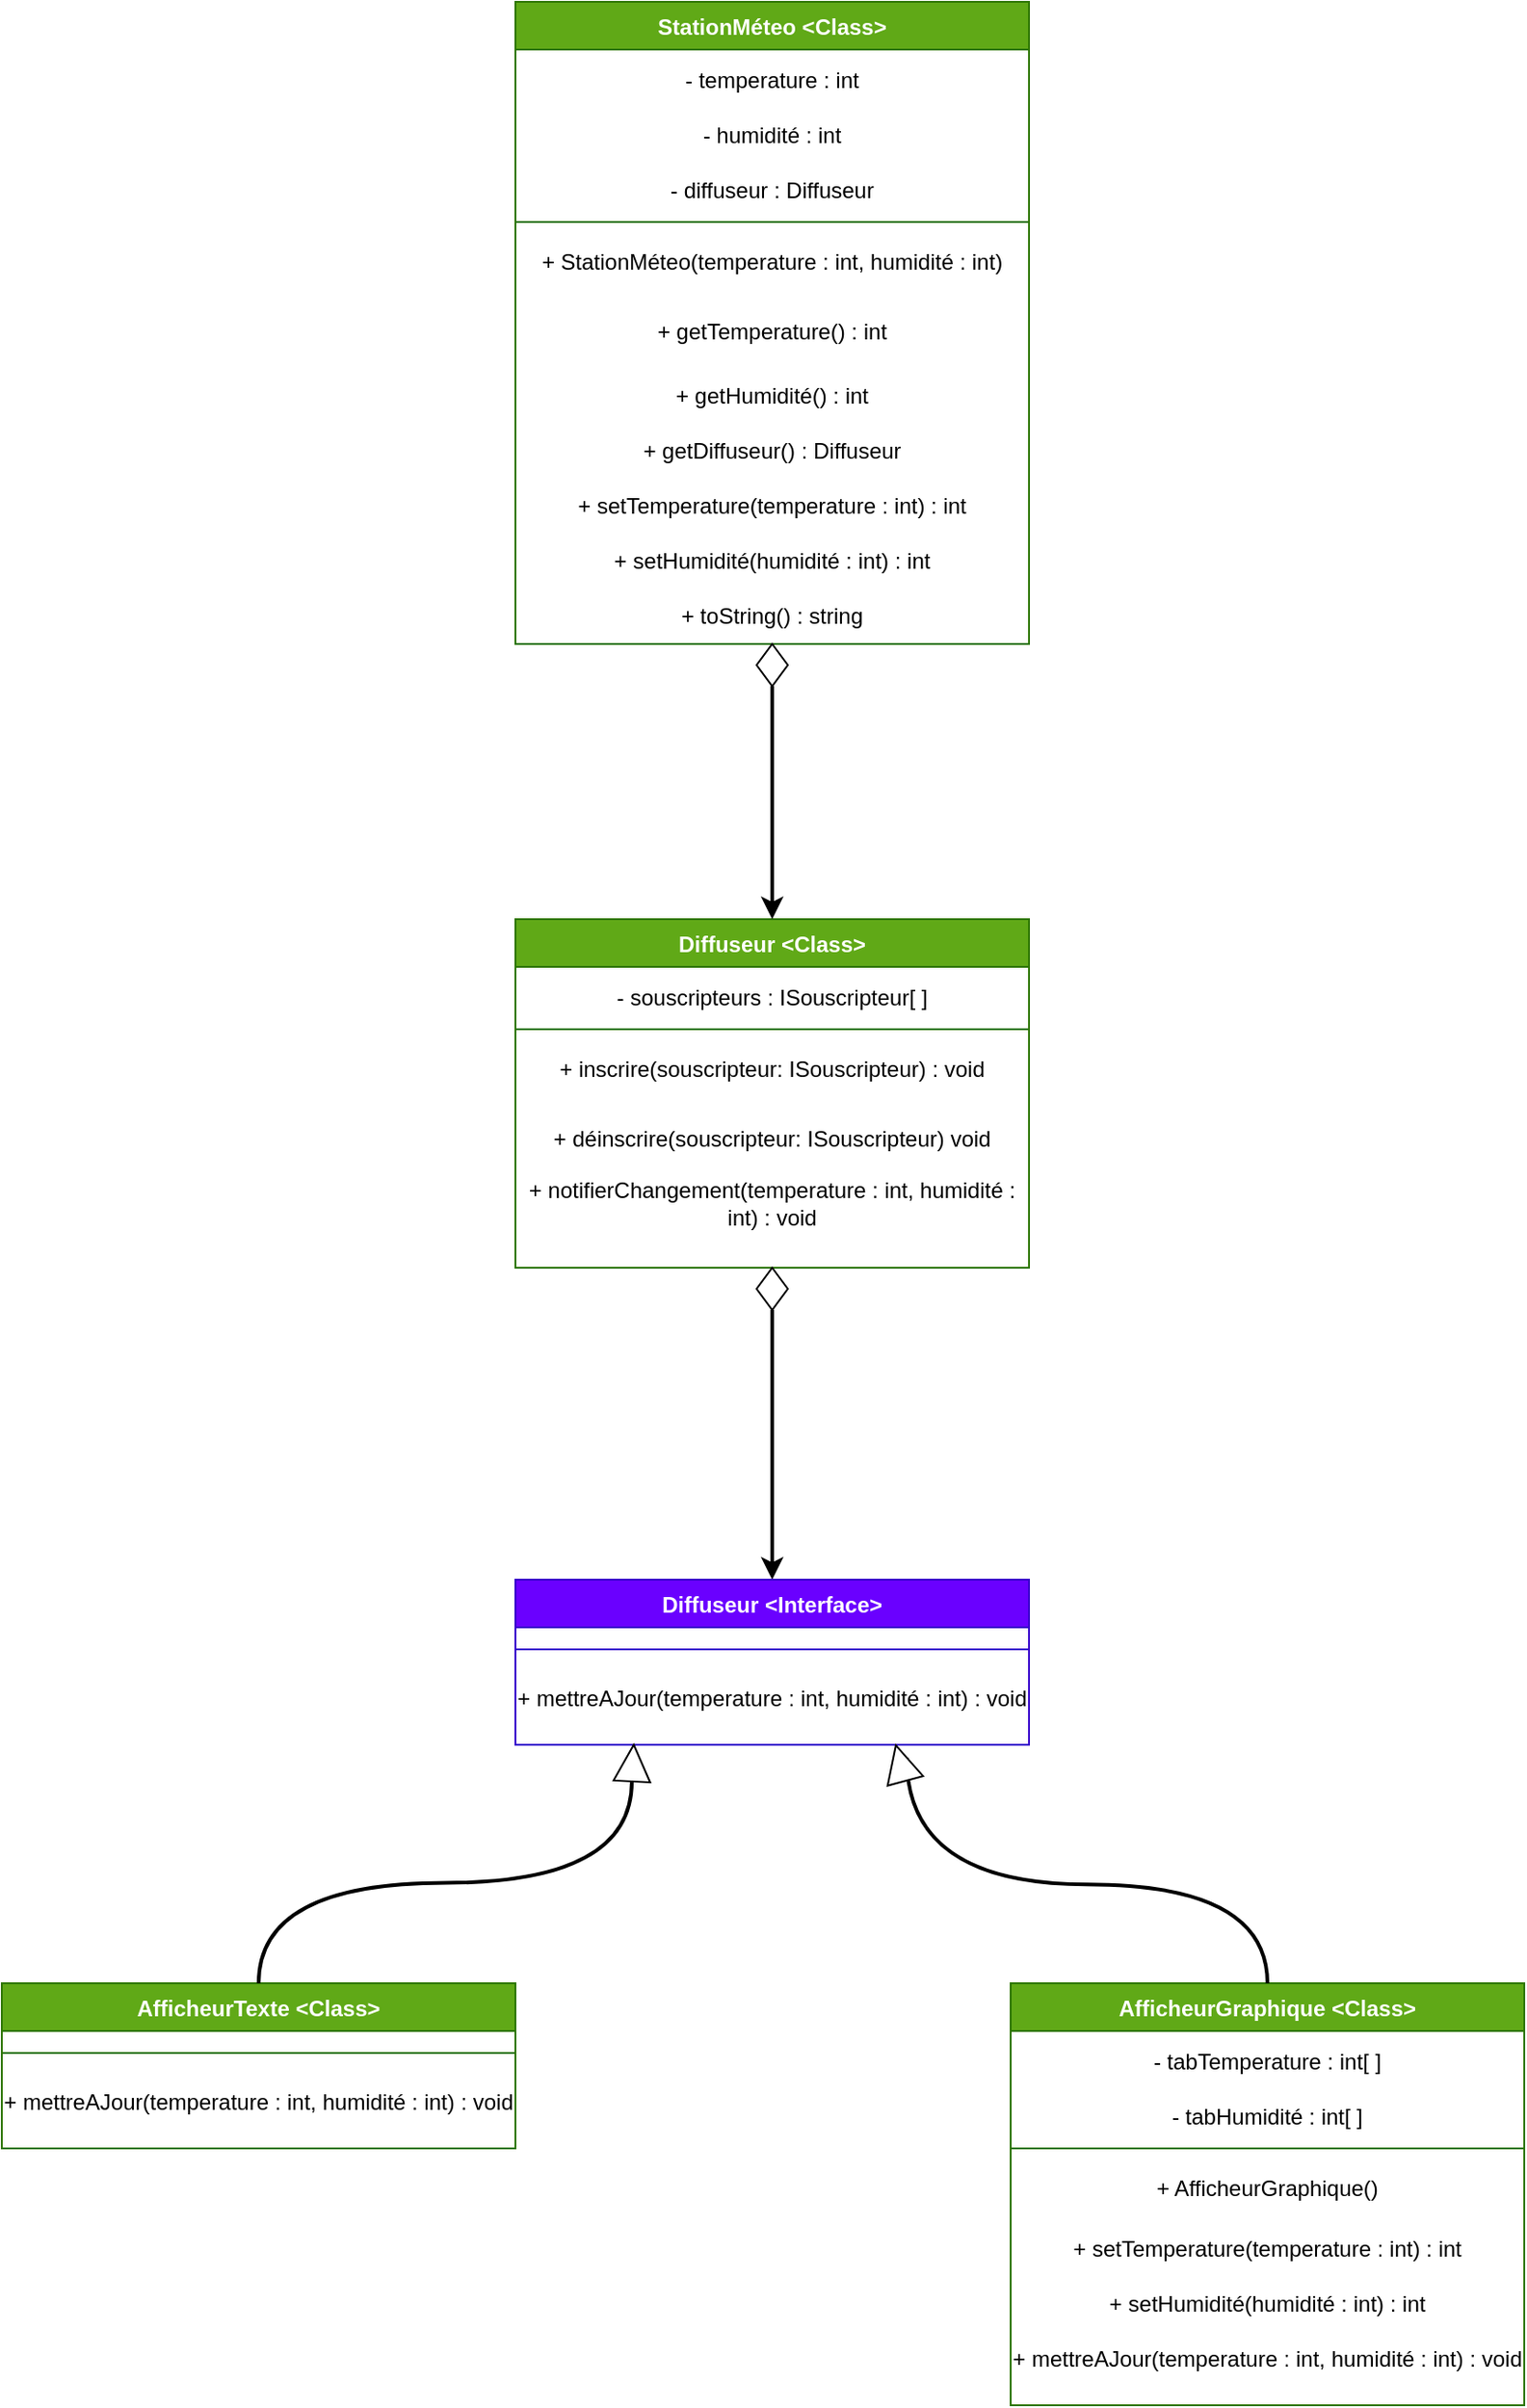 <mxfile version="21.3.5" type="device">
  <diagram name="Page-1" id="e7e014a7-5840-1c2e-5031-d8a46d1fe8dd">
    <mxGraphModel dx="1338" dy="2273" grid="1" gridSize="10" guides="1" tooltips="1" connect="1" arrows="1" fold="1" page="1" pageScale="1" pageWidth="1169" pageHeight="826" background="none" math="0" shadow="0">
      <root>
        <mxCell id="0" />
        <mxCell id="1" parent="0" />
        <mxCell id="EaFYE2_uzbyoBmk3keMH-111" style="edgeStyle=orthogonalEdgeStyle;rounded=0;orthogonalLoop=1;jettySize=auto;html=1;exitX=0.5;exitY=1;exitDx=0;exitDy=0;entryX=0.5;entryY=0;entryDx=0;entryDy=0;strokeWidth=2;" edge="1" parent="1" source="EaFYE2_uzbyoBmk3keMH-117" target="EaFYE2_uzbyoBmk3keMH-71">
          <mxGeometry relative="1" as="geometry">
            <mxPoint x="1830" y="30" as="sourcePoint" />
          </mxGeometry>
        </mxCell>
        <mxCell id="EaFYE2_uzbyoBmk3keMH-46" value="Diffuseur &lt;Class&gt;" style="swimlane;fontStyle=1;align=center;verticalAlign=top;childLayout=stackLayout;horizontal=1;startSize=26;horizontalStack=0;resizeParent=1;resizeLast=0;collapsible=1;marginBottom=0;rounded=0;shadow=0;strokeWidth=1;fillColor=#60a917;fontColor=#ffffff;strokeColor=#2D7600;" vertex="1" parent="1">
          <mxGeometry x="1690" y="-190" width="280" height="190" as="geometry">
            <mxRectangle x="550" y="140" width="160" height="26" as="alternateBounds" />
          </mxGeometry>
        </mxCell>
        <mxCell id="EaFYE2_uzbyoBmk3keMH-47" value="&lt;span style=&quot;font-size: 12px;&quot;&gt;- souscripteurs : ISouscripteur[ ]&lt;/span&gt;" style="text;html=1;strokeColor=none;fillColor=none;align=center;verticalAlign=middle;whiteSpace=wrap;rounded=0;fontSize=15;" vertex="1" parent="EaFYE2_uzbyoBmk3keMH-46">
          <mxGeometry y="26" width="280" height="30" as="geometry" />
        </mxCell>
        <mxCell id="EaFYE2_uzbyoBmk3keMH-50" value="" style="line;html=1;strokeWidth=1;align=left;verticalAlign=middle;spacingTop=-1;spacingLeft=3;spacingRight=3;rotatable=0;labelPosition=right;points=[];portConstraint=eastwest;fillColor=#60a917;fontColor=#ffffff;strokeColor=#2D7600;" vertex="1" parent="EaFYE2_uzbyoBmk3keMH-46">
          <mxGeometry y="56" width="280" height="8" as="geometry" />
        </mxCell>
        <mxCell id="EaFYE2_uzbyoBmk3keMH-51" value="+ inscrire(souscripteur: ISouscripteur) : void" style="text;html=1;strokeColor=none;fillColor=none;align=center;verticalAlign=middle;whiteSpace=wrap;rounded=0;fontSize=12;" vertex="1" parent="EaFYE2_uzbyoBmk3keMH-46">
          <mxGeometry y="64" width="280" height="36" as="geometry" />
        </mxCell>
        <mxCell id="EaFYE2_uzbyoBmk3keMH-52" value="+ déinscrire(souscripteur: ISouscripteur) void" style="text;html=1;strokeColor=none;fillColor=none;align=center;verticalAlign=middle;whiteSpace=wrap;rounded=0;fontSize=12;" vertex="1" parent="EaFYE2_uzbyoBmk3keMH-46">
          <mxGeometry y="100" width="280" height="40" as="geometry" />
        </mxCell>
        <mxCell id="EaFYE2_uzbyoBmk3keMH-53" value="+ notifierChangement(temperature : int, humidité : int) : void" style="text;html=1;strokeColor=none;fillColor=none;align=center;verticalAlign=middle;whiteSpace=wrap;rounded=0;fontSize=12;" vertex="1" parent="EaFYE2_uzbyoBmk3keMH-46">
          <mxGeometry y="140" width="280" height="30" as="geometry" />
        </mxCell>
        <mxCell id="EaFYE2_uzbyoBmk3keMH-59" value="StationMéteo &lt;Class&gt;" style="swimlane;fontStyle=1;align=center;verticalAlign=top;childLayout=stackLayout;horizontal=1;startSize=26;horizontalStack=0;resizeParent=1;resizeLast=0;collapsible=1;marginBottom=0;rounded=0;shadow=0;strokeWidth=1;fillColor=#60a917;fontColor=#ffffff;strokeColor=#2D7600;" vertex="1" parent="1">
          <mxGeometry x="1690" y="-690" width="280" height="350" as="geometry">
            <mxRectangle x="550" y="140" width="160" height="26" as="alternateBounds" />
          </mxGeometry>
        </mxCell>
        <mxCell id="EaFYE2_uzbyoBmk3keMH-60" value="&lt;span style=&quot;font-size: 12px;&quot;&gt;- temperature : int&lt;/span&gt;" style="text;html=1;strokeColor=none;fillColor=none;align=center;verticalAlign=middle;whiteSpace=wrap;rounded=0;fontSize=15;" vertex="1" parent="EaFYE2_uzbyoBmk3keMH-59">
          <mxGeometry y="26" width="280" height="30" as="geometry" />
        </mxCell>
        <mxCell id="EaFYE2_uzbyoBmk3keMH-61" value="&lt;span style=&quot;font-size: 12px;&quot;&gt;- humidité : int&lt;/span&gt;" style="text;html=1;strokeColor=none;fillColor=none;align=center;verticalAlign=middle;whiteSpace=wrap;rounded=0;fontSize=15;" vertex="1" parent="EaFYE2_uzbyoBmk3keMH-59">
          <mxGeometry y="56" width="280" height="30" as="geometry" />
        </mxCell>
        <mxCell id="EaFYE2_uzbyoBmk3keMH-62" value="&lt;span style=&quot;font-size: 12px;&quot;&gt;- diffuseur : Diffuseur&lt;/span&gt;" style="text;html=1;strokeColor=none;fillColor=none;align=center;verticalAlign=middle;whiteSpace=wrap;rounded=0;fontSize=15;" vertex="1" parent="EaFYE2_uzbyoBmk3keMH-59">
          <mxGeometry y="86" width="280" height="30" as="geometry" />
        </mxCell>
        <mxCell id="EaFYE2_uzbyoBmk3keMH-63" value="" style="line;html=1;strokeWidth=1;align=left;verticalAlign=middle;spacingTop=-1;spacingLeft=3;spacingRight=3;rotatable=0;labelPosition=right;points=[];portConstraint=eastwest;fillColor=#60a917;fontColor=#ffffff;strokeColor=#2D7600;" vertex="1" parent="EaFYE2_uzbyoBmk3keMH-59">
          <mxGeometry y="116" width="280" height="8" as="geometry" />
        </mxCell>
        <mxCell id="EaFYE2_uzbyoBmk3keMH-64" value="+ StationMéteo(temperature : int, humidité : int)" style="text;html=1;strokeColor=none;fillColor=none;align=center;verticalAlign=middle;whiteSpace=wrap;rounded=0;fontSize=12;" vertex="1" parent="EaFYE2_uzbyoBmk3keMH-59">
          <mxGeometry y="124" width="280" height="36" as="geometry" />
        </mxCell>
        <mxCell id="EaFYE2_uzbyoBmk3keMH-65" value="+ getTemperature() : int" style="text;html=1;strokeColor=none;fillColor=none;align=center;verticalAlign=middle;whiteSpace=wrap;rounded=0;fontSize=12;" vertex="1" parent="EaFYE2_uzbyoBmk3keMH-59">
          <mxGeometry y="160" width="280" height="40" as="geometry" />
        </mxCell>
        <mxCell id="EaFYE2_uzbyoBmk3keMH-66" value="+ getHumidité() : int" style="text;html=1;strokeColor=none;fillColor=none;align=center;verticalAlign=middle;whiteSpace=wrap;rounded=0;fontSize=12;" vertex="1" parent="EaFYE2_uzbyoBmk3keMH-59">
          <mxGeometry y="200" width="280" height="30" as="geometry" />
        </mxCell>
        <mxCell id="EaFYE2_uzbyoBmk3keMH-67" value="+ getDiffuseur() : Diffuseur" style="text;html=1;strokeColor=none;fillColor=none;align=center;verticalAlign=middle;whiteSpace=wrap;rounded=0;fontSize=12;" vertex="1" parent="EaFYE2_uzbyoBmk3keMH-59">
          <mxGeometry y="230" width="280" height="30" as="geometry" />
        </mxCell>
        <mxCell id="EaFYE2_uzbyoBmk3keMH-68" value="+ setTemperature(temperature : int) : int" style="text;html=1;strokeColor=none;fillColor=none;align=center;verticalAlign=middle;whiteSpace=wrap;rounded=0;fontSize=12;" vertex="1" parent="EaFYE2_uzbyoBmk3keMH-59">
          <mxGeometry y="260" width="280" height="30" as="geometry" />
        </mxCell>
        <mxCell id="EaFYE2_uzbyoBmk3keMH-69" value="+ setHumidité(humidité : int) : int" style="text;html=1;strokeColor=none;fillColor=none;align=center;verticalAlign=middle;whiteSpace=wrap;rounded=0;fontSize=12;" vertex="1" parent="EaFYE2_uzbyoBmk3keMH-59">
          <mxGeometry y="290" width="280" height="30" as="geometry" />
        </mxCell>
        <mxCell id="EaFYE2_uzbyoBmk3keMH-70" value="+ toString() : string" style="text;html=1;strokeColor=none;fillColor=none;align=center;verticalAlign=middle;whiteSpace=wrap;rounded=0;fontSize=12;" vertex="1" parent="EaFYE2_uzbyoBmk3keMH-59">
          <mxGeometry y="320" width="280" height="30" as="geometry" />
        </mxCell>
        <mxCell id="EaFYE2_uzbyoBmk3keMH-71" value="Diffuseur &lt;Interface&gt;" style="swimlane;fontStyle=1;align=center;verticalAlign=top;childLayout=stackLayout;horizontal=1;startSize=26;horizontalStack=0;resizeParent=1;resizeLast=0;collapsible=1;marginBottom=0;rounded=0;shadow=0;strokeWidth=1;fillColor=#6a00ff;fontColor=#ffffff;strokeColor=#3700CC;" vertex="1" parent="1">
          <mxGeometry x="1690" y="170" width="280" height="90" as="geometry">
            <mxRectangle x="550" y="140" width="160" height="26" as="alternateBounds" />
          </mxGeometry>
        </mxCell>
        <mxCell id="EaFYE2_uzbyoBmk3keMH-73" value="" style="line;html=1;strokeWidth=1;align=left;verticalAlign=middle;spacingTop=-1;spacingLeft=3;spacingRight=3;rotatable=0;labelPosition=right;points=[];portConstraint=eastwest;fillColor=#6a00ff;fontColor=#ffffff;strokeColor=#3700CC;" vertex="1" parent="EaFYE2_uzbyoBmk3keMH-71">
          <mxGeometry y="26" width="280" height="24" as="geometry" />
        </mxCell>
        <mxCell id="EaFYE2_uzbyoBmk3keMH-76" value="+ mettreAJour(temperature : int, humidité : int) : void" style="text;html=1;strokeColor=none;fillColor=none;align=center;verticalAlign=middle;whiteSpace=wrap;rounded=0;fontSize=12;" vertex="1" parent="EaFYE2_uzbyoBmk3keMH-71">
          <mxGeometry y="50" width="280" height="30" as="geometry" />
        </mxCell>
        <mxCell id="EaFYE2_uzbyoBmk3keMH-90" value="AfficheurGraphique &lt;Class&gt;" style="swimlane;fontStyle=1;align=center;verticalAlign=top;childLayout=stackLayout;horizontal=1;startSize=26;horizontalStack=0;resizeParent=1;resizeLast=0;collapsible=1;marginBottom=0;rounded=0;shadow=0;strokeWidth=1;fillColor=#60a917;fontColor=#ffffff;strokeColor=#2D7600;" vertex="1" parent="1">
          <mxGeometry x="1960" y="390" width="280" height="230" as="geometry">
            <mxRectangle x="550" y="140" width="160" height="26" as="alternateBounds" />
          </mxGeometry>
        </mxCell>
        <mxCell id="EaFYE2_uzbyoBmk3keMH-91" value="&lt;span style=&quot;font-size: 12px;&quot;&gt;- tabTemperature : int[ ]&lt;/span&gt;" style="text;html=1;strokeColor=none;fillColor=none;align=center;verticalAlign=middle;whiteSpace=wrap;rounded=0;fontSize=15;" vertex="1" parent="EaFYE2_uzbyoBmk3keMH-90">
          <mxGeometry y="26" width="280" height="30" as="geometry" />
        </mxCell>
        <mxCell id="EaFYE2_uzbyoBmk3keMH-92" value="&lt;span style=&quot;font-size: 12px;&quot;&gt;- tabHumidité : int[ ]&lt;/span&gt;" style="text;html=1;strokeColor=none;fillColor=none;align=center;verticalAlign=middle;whiteSpace=wrap;rounded=0;fontSize=15;" vertex="1" parent="EaFYE2_uzbyoBmk3keMH-90">
          <mxGeometry y="56" width="280" height="30" as="geometry" />
        </mxCell>
        <mxCell id="EaFYE2_uzbyoBmk3keMH-94" value="" style="line;html=1;strokeWidth=1;align=left;verticalAlign=middle;spacingTop=-1;spacingLeft=3;spacingRight=3;rotatable=0;labelPosition=right;points=[];portConstraint=eastwest;fillColor=#60a917;fontColor=#ffffff;strokeColor=#2D7600;" vertex="1" parent="EaFYE2_uzbyoBmk3keMH-90">
          <mxGeometry y="86" width="280" height="8" as="geometry" />
        </mxCell>
        <mxCell id="EaFYE2_uzbyoBmk3keMH-95" value="+ AfficheurGraphique()" style="text;html=1;strokeColor=none;fillColor=none;align=center;verticalAlign=middle;whiteSpace=wrap;rounded=0;fontSize=12;" vertex="1" parent="EaFYE2_uzbyoBmk3keMH-90">
          <mxGeometry y="94" width="280" height="36" as="geometry" />
        </mxCell>
        <mxCell id="EaFYE2_uzbyoBmk3keMH-99" value="+ setTemperature(temperature : int) : int" style="text;html=1;strokeColor=none;fillColor=none;align=center;verticalAlign=middle;whiteSpace=wrap;rounded=0;fontSize=12;" vertex="1" parent="EaFYE2_uzbyoBmk3keMH-90">
          <mxGeometry y="130" width="280" height="30" as="geometry" />
        </mxCell>
        <mxCell id="EaFYE2_uzbyoBmk3keMH-100" value="+ setHumidité(humidité : int) : int" style="text;html=1;strokeColor=none;fillColor=none;align=center;verticalAlign=middle;whiteSpace=wrap;rounded=0;fontSize=12;" vertex="1" parent="EaFYE2_uzbyoBmk3keMH-90">
          <mxGeometry y="160" width="280" height="30" as="geometry" />
        </mxCell>
        <mxCell id="EaFYE2_uzbyoBmk3keMH-105" value="+ mettreAJour(temperature : int, humidité : int) : void" style="text;html=1;strokeColor=none;fillColor=none;align=center;verticalAlign=middle;whiteSpace=wrap;rounded=0;fontSize=12;" vertex="1" parent="EaFYE2_uzbyoBmk3keMH-90">
          <mxGeometry y="190" width="280" height="30" as="geometry" />
        </mxCell>
        <mxCell id="EaFYE2_uzbyoBmk3keMH-102" value="AfficheurTexte &lt;Class&gt;" style="swimlane;fontStyle=1;align=center;verticalAlign=top;childLayout=stackLayout;horizontal=1;startSize=26;horizontalStack=0;resizeParent=1;resizeLast=0;collapsible=1;marginBottom=0;rounded=0;shadow=0;strokeWidth=1;fillColor=#60a917;fontColor=#ffffff;strokeColor=#2D7600;" vertex="1" parent="1">
          <mxGeometry x="1410" y="390" width="280" height="90" as="geometry">
            <mxRectangle x="550" y="140" width="160" height="26" as="alternateBounds" />
          </mxGeometry>
        </mxCell>
        <mxCell id="EaFYE2_uzbyoBmk3keMH-103" value="" style="line;html=1;strokeWidth=1;align=left;verticalAlign=middle;spacingTop=-1;spacingLeft=3;spacingRight=3;rotatable=0;labelPosition=right;points=[];portConstraint=eastwest;fillColor=#60a917;fontColor=#ffffff;strokeColor=#2D7600;" vertex="1" parent="EaFYE2_uzbyoBmk3keMH-102">
          <mxGeometry y="26" width="280" height="24" as="geometry" />
        </mxCell>
        <mxCell id="EaFYE2_uzbyoBmk3keMH-104" value="+ mettreAJour(temperature : int, humidité : int) : void" style="text;html=1;strokeColor=none;fillColor=none;align=center;verticalAlign=middle;whiteSpace=wrap;rounded=0;fontSize=12;" vertex="1" parent="EaFYE2_uzbyoBmk3keMH-102">
          <mxGeometry y="50" width="280" height="30" as="geometry" />
        </mxCell>
        <mxCell id="EaFYE2_uzbyoBmk3keMH-108" style="edgeStyle=orthogonalEdgeStyle;rounded=0;orthogonalLoop=1;jettySize=auto;html=1;exitX=0.5;exitY=1;exitDx=0;exitDy=0;entryX=0.5;entryY=0;entryDx=0;entryDy=0;strokeWidth=2;" edge="1" parent="1" source="EaFYE2_uzbyoBmk3keMH-119" target="EaFYE2_uzbyoBmk3keMH-46">
          <mxGeometry relative="1" as="geometry">
            <mxPoint x="1830" y="-310" as="sourcePoint" />
          </mxGeometry>
        </mxCell>
        <mxCell id="EaFYE2_uzbyoBmk3keMH-110" value="" style="edgeStyle=orthogonalEdgeStyle;rounded=0;orthogonalLoop=1;jettySize=auto;html=1;exitX=0.5;exitY=1;exitDx=0;exitDy=0;entryX=0.5;entryY=0;entryDx=0;entryDy=0;strokeWidth=2;" edge="1" parent="1" source="EaFYE2_uzbyoBmk3keMH-70">
          <mxGeometry relative="1" as="geometry">
            <mxPoint x="1830" y="-340" as="sourcePoint" />
            <mxPoint x="1830" y="-340" as="targetPoint" />
          </mxGeometry>
        </mxCell>
        <mxCell id="EaFYE2_uzbyoBmk3keMH-113" value="" style="edgeStyle=orthogonalEdgeStyle;rounded=0;orthogonalLoop=1;jettySize=auto;html=1;exitX=0.5;exitY=1;exitDx=0;exitDy=0;entryX=0.5;entryY=0;entryDx=0;entryDy=0;" edge="1" parent="1" source="EaFYE2_uzbyoBmk3keMH-46">
          <mxGeometry relative="1" as="geometry">
            <mxPoint x="1830" as="sourcePoint" />
            <mxPoint x="1830" as="targetPoint" />
          </mxGeometry>
        </mxCell>
        <mxCell id="EaFYE2_uzbyoBmk3keMH-118" value="" style="edgeStyle=orthogonalEdgeStyle;rounded=0;orthogonalLoop=1;jettySize=auto;html=1;exitX=0.5;exitY=1;exitDx=0;exitDy=0;entryX=0.5;entryY=0;entryDx=0;entryDy=0;strokeWidth=2;" edge="1" parent="1" source="EaFYE2_uzbyoBmk3keMH-46" target="EaFYE2_uzbyoBmk3keMH-117">
          <mxGeometry relative="1" as="geometry">
            <mxPoint x="1830" as="sourcePoint" />
            <mxPoint x="1830" y="170" as="targetPoint" />
          </mxGeometry>
        </mxCell>
        <mxCell id="EaFYE2_uzbyoBmk3keMH-117" value="" style="rhombus;whiteSpace=wrap;html=1;" vertex="1" parent="1">
          <mxGeometry x="1821.5" width="17" height="23" as="geometry" />
        </mxCell>
        <mxCell id="EaFYE2_uzbyoBmk3keMH-120" value="" style="edgeStyle=orthogonalEdgeStyle;rounded=0;orthogonalLoop=1;jettySize=auto;html=1;exitX=0.5;exitY=1;exitDx=0;exitDy=0;entryX=0.5;entryY=0;entryDx=0;entryDy=0;strokeWidth=2;" edge="1" parent="1" source="EaFYE2_uzbyoBmk3keMH-70" target="EaFYE2_uzbyoBmk3keMH-119">
          <mxGeometry relative="1" as="geometry">
            <mxPoint x="1830" y="-340" as="sourcePoint" />
            <mxPoint x="1830" y="-190" as="targetPoint" />
          </mxGeometry>
        </mxCell>
        <mxCell id="EaFYE2_uzbyoBmk3keMH-119" value="" style="rhombus;whiteSpace=wrap;html=1;" vertex="1" parent="1">
          <mxGeometry x="1821.5" y="-340" width="17" height="23" as="geometry" />
        </mxCell>
        <mxCell id="EaFYE2_uzbyoBmk3keMH-127" value="" style="edgeStyle=orthogonalEdgeStyle;orthogonalLoop=1;jettySize=auto;html=1;exitX=0.5;exitY=0;exitDx=0;exitDy=0;entryX=0;entryY=0.5;entryDx=0;entryDy=0;curved=1;strokeWidth=2;endArrow=none;endFill=0;" edge="1" parent="1" source="EaFYE2_uzbyoBmk3keMH-102" target="EaFYE2_uzbyoBmk3keMH-121">
          <mxGeometry relative="1" as="geometry">
            <mxPoint x="1550" y="390" as="sourcePoint" />
            <mxPoint x="1760" y="260" as="targetPoint" />
          </mxGeometry>
        </mxCell>
        <mxCell id="EaFYE2_uzbyoBmk3keMH-121" value="" style="triangle;whiteSpace=wrap;html=1;rotation=-87;" vertex="1" parent="1">
          <mxGeometry x="1744" y="260" width="20" height="20" as="geometry" />
        </mxCell>
        <mxCell id="EaFYE2_uzbyoBmk3keMH-129" value="" style="edgeStyle=orthogonalEdgeStyle;orthogonalLoop=1;jettySize=auto;html=1;exitX=0.5;exitY=0;exitDx=0;exitDy=0;entryX=0.75;entryY=1;entryDx=0;entryDy=0;curved=1;strokeWidth=2;endArrow=none;endFill=0;" edge="1" parent="1" source="EaFYE2_uzbyoBmk3keMH-90" target="EaFYE2_uzbyoBmk3keMH-128">
          <mxGeometry relative="1" as="geometry">
            <mxPoint x="2100" y="390" as="sourcePoint" />
            <mxPoint x="1900" y="260" as="targetPoint" />
          </mxGeometry>
        </mxCell>
        <mxCell id="EaFYE2_uzbyoBmk3keMH-128" value="" style="triangle;whiteSpace=wrap;html=1;rotation=-105;" vertex="1" parent="1">
          <mxGeometry x="1890" y="260" width="20" height="20" as="geometry" />
        </mxCell>
      </root>
    </mxGraphModel>
  </diagram>
</mxfile>
